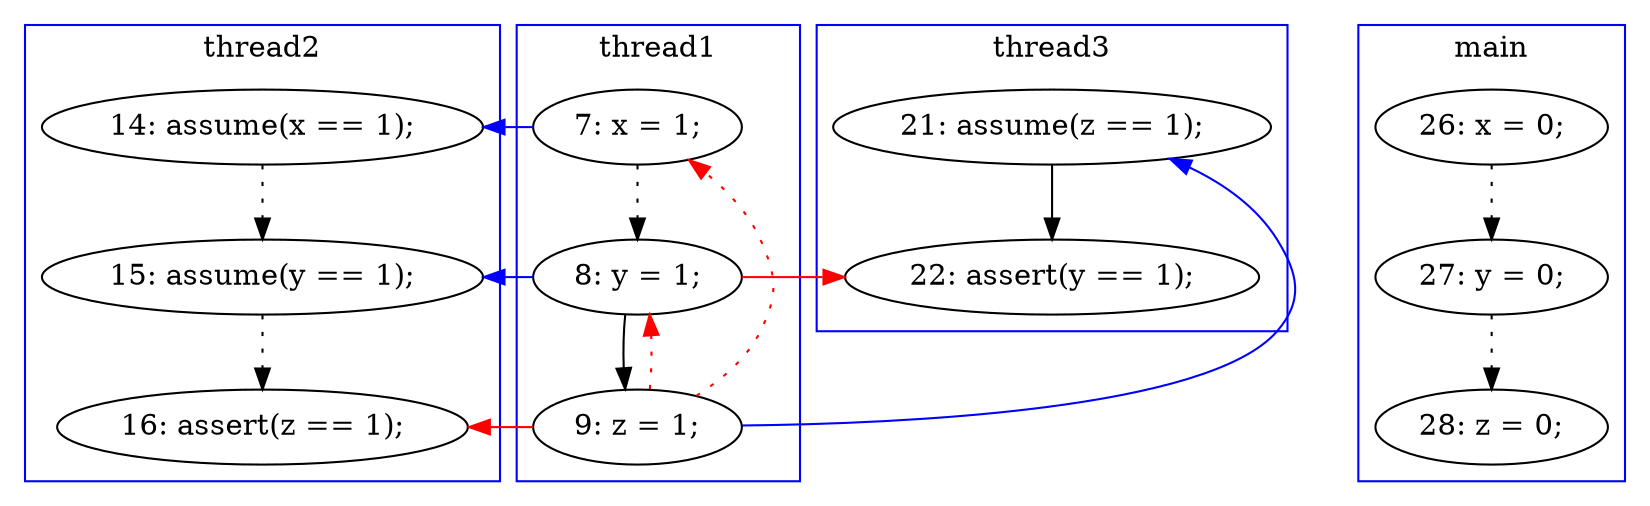 digraph ProofObject {
	19 -> 22 [style = dotted, color = black]
	9 -> 19 [color = Blue, constraint = false]
	11 -> 13 [color = Blue, constraint = false]
	22 -> 23 [style = dotted, color = black]
	11 -> 10 [style = dotted, color = red, constraint = false]
	10 -> 22 [color = Blue, constraint = false]
	10 -> 11 [color = Black]
	2 -> 3 [style = dotted, color = black]
	13 -> 15 [color = Black]
	11 -> 9 [style = dotted, color = red, constraint = false]
	10 -> 15 [color = Red, constraint = false]
	9 -> 10 [style = dotted, color = black]
	3 -> 4 [style = dotted, color = black]
	11 -> 23 [color = Red, constraint = false]
	subgraph cluster0 {
		label = main
		color = blue
		2  [label = "26: x = 0;"]
		3  [label = "27: y = 0;"]
		4  [label = "28: z = 0;"]
	}
	subgraph cluster3 {
		label = thread3
		color = blue
		15  [label = "22: assert(y == 1);"]
		13  [label = "21: assume(z == 1);"]
	}
	subgraph cluster2 {
		label = thread2
		color = blue
		23  [label = "16: assert(z == 1);"]
		22  [label = "15: assume(y == 1);"]
		19  [label = "14: assume(x == 1);"]
	}
	subgraph cluster1 {
		label = thread1
		color = blue
		11  [label = "9: z = 1;"]
		10  [label = "8: y = 1;"]
		9  [label = "7: x = 1;"]
	}
}